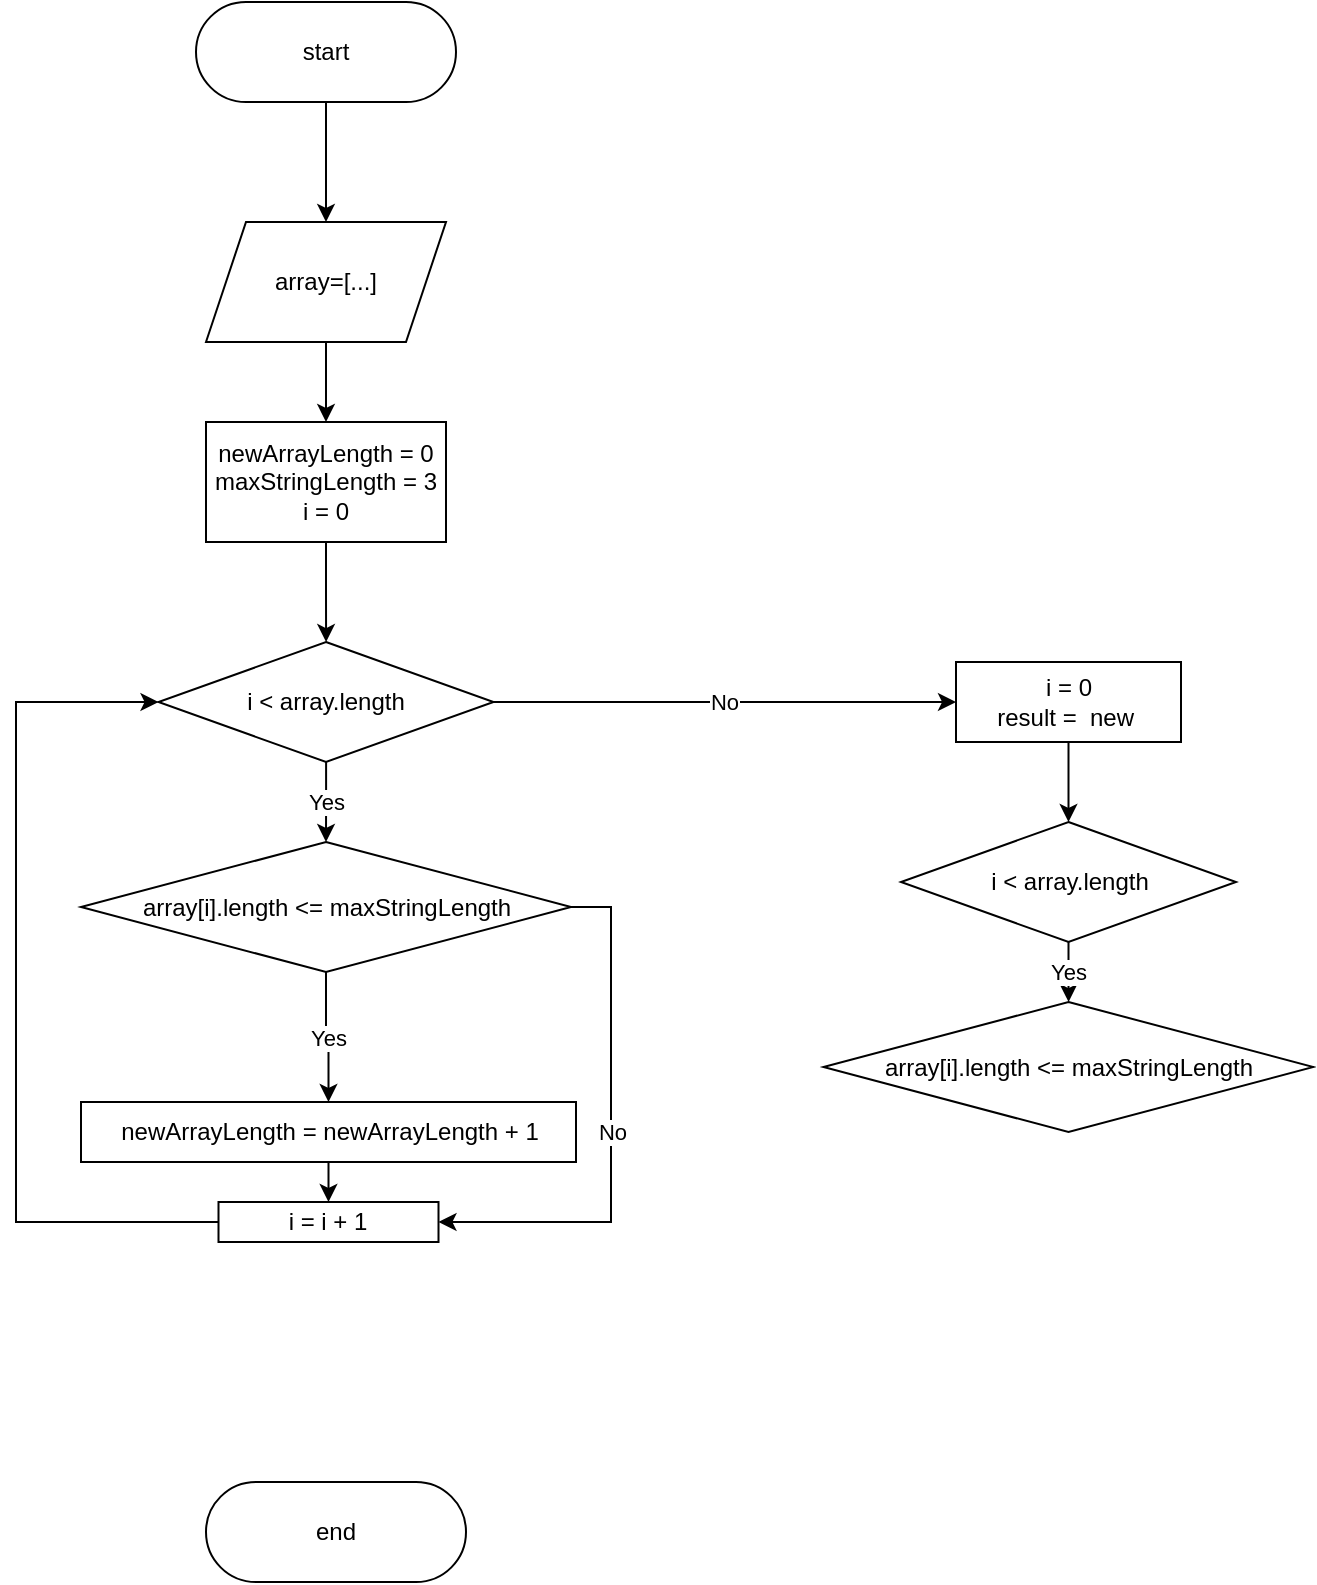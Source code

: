 <mxfile version="20.8.10" type="device"><diagram name="Страница 1" id="431Gfc_EyBHOeHeHF4US"><mxGraphModel dx="1674" dy="850" grid="1" gridSize="10" guides="1" tooltips="1" connect="1" arrows="1" fold="1" page="1" pageScale="1" pageWidth="827" pageHeight="1169" math="0" shadow="0"><root><mxCell id="0"/><mxCell id="1" parent="0"/><mxCell id="QpLYxoLKj-YjCqCJShZU-5" value="" style="edgeStyle=orthogonalEdgeStyle;rounded=0;orthogonalLoop=1;jettySize=auto;html=1;" edge="1" parent="1" source="QpLYxoLKj-YjCqCJShZU-1" target="QpLYxoLKj-YjCqCJShZU-3"><mxGeometry relative="1" as="geometry"/></mxCell><mxCell id="QpLYxoLKj-YjCqCJShZU-1" value="start" style="rounded=1;whiteSpace=wrap;html=1;arcSize=50;" vertex="1" parent="1"><mxGeometry x="320" y="60" width="130" height="50" as="geometry"/></mxCell><mxCell id="QpLYxoLKj-YjCqCJShZU-2" value="end" style="rounded=1;whiteSpace=wrap;html=1;arcSize=50;" vertex="1" parent="1"><mxGeometry x="325" y="800" width="130" height="50" as="geometry"/></mxCell><mxCell id="QpLYxoLKj-YjCqCJShZU-6" value="" style="edgeStyle=orthogonalEdgeStyle;rounded=0;orthogonalLoop=1;jettySize=auto;html=1;" edge="1" parent="1" source="QpLYxoLKj-YjCqCJShZU-3" target="QpLYxoLKj-YjCqCJShZU-4"><mxGeometry relative="1" as="geometry"/></mxCell><mxCell id="QpLYxoLKj-YjCqCJShZU-3" value="array=[...]" style="shape=parallelogram;perimeter=parallelogramPerimeter;whiteSpace=wrap;html=1;fixedSize=1;" vertex="1" parent="1"><mxGeometry x="325" y="170" width="120" height="60" as="geometry"/></mxCell><mxCell id="QpLYxoLKj-YjCqCJShZU-8" value="" style="edgeStyle=orthogonalEdgeStyle;rounded=0;orthogonalLoop=1;jettySize=auto;html=1;" edge="1" parent="1" source="QpLYxoLKj-YjCqCJShZU-4" target="QpLYxoLKj-YjCqCJShZU-7"><mxGeometry relative="1" as="geometry"/></mxCell><mxCell id="QpLYxoLKj-YjCqCJShZU-4" value="newArrayLength = 0&lt;br&gt;maxStringLength = 3&lt;br&gt;i = 0" style="rounded=0;whiteSpace=wrap;html=1;" vertex="1" parent="1"><mxGeometry x="325" y="270" width="120" height="60" as="geometry"/></mxCell><mxCell id="QpLYxoLKj-YjCqCJShZU-15" value="Yes" style="edgeStyle=orthogonalEdgeStyle;rounded=0;orthogonalLoop=1;jettySize=auto;html=1;" edge="1" parent="1" source="QpLYxoLKj-YjCqCJShZU-7" target="QpLYxoLKj-YjCqCJShZU-14"><mxGeometry relative="1" as="geometry"/></mxCell><mxCell id="QpLYxoLKj-YjCqCJShZU-27" value="No" style="edgeStyle=orthogonalEdgeStyle;rounded=0;orthogonalLoop=1;jettySize=auto;html=1;" edge="1" parent="1" source="QpLYxoLKj-YjCqCJShZU-7" target="QpLYxoLKj-YjCqCJShZU-26"><mxGeometry relative="1" as="geometry"/></mxCell><mxCell id="QpLYxoLKj-YjCqCJShZU-7" value="i &amp;lt; array.length" style="rhombus;whiteSpace=wrap;html=1;" vertex="1" parent="1"><mxGeometry x="301.25" y="380" width="167.5" height="60" as="geometry"/></mxCell><mxCell id="QpLYxoLKj-YjCqCJShZU-17" value="Yes" style="edgeStyle=orthogonalEdgeStyle;rounded=0;orthogonalLoop=1;jettySize=auto;html=1;" edge="1" parent="1" source="QpLYxoLKj-YjCqCJShZU-14" target="QpLYxoLKj-YjCqCJShZU-16"><mxGeometry relative="1" as="geometry"/></mxCell><mxCell id="QpLYxoLKj-YjCqCJShZU-22" value="No" style="edgeStyle=orthogonalEdgeStyle;rounded=0;orthogonalLoop=1;jettySize=auto;html=1;exitX=1;exitY=0.5;exitDx=0;exitDy=0;entryX=1;entryY=0.5;entryDx=0;entryDy=0;" edge="1" parent="1" source="QpLYxoLKj-YjCqCJShZU-14" target="QpLYxoLKj-YjCqCJShZU-20"><mxGeometry relative="1" as="geometry"/></mxCell><mxCell id="QpLYxoLKj-YjCqCJShZU-14" value="array[i].length &amp;lt;= maxStringLength" style="rhombus;whiteSpace=wrap;html=1;" vertex="1" parent="1"><mxGeometry x="262.5" y="480" width="245" height="65" as="geometry"/></mxCell><mxCell id="QpLYxoLKj-YjCqCJShZU-21" value="" style="edgeStyle=orthogonalEdgeStyle;rounded=0;orthogonalLoop=1;jettySize=auto;html=1;" edge="1" parent="1" source="QpLYxoLKj-YjCqCJShZU-16" target="QpLYxoLKj-YjCqCJShZU-20"><mxGeometry relative="1" as="geometry"/></mxCell><mxCell id="QpLYxoLKj-YjCqCJShZU-16" value="newArrayLength = newArrayLength + 1" style="rounded=0;whiteSpace=wrap;html=1;" vertex="1" parent="1"><mxGeometry x="262.5" y="610" width="247.5" height="30" as="geometry"/></mxCell><mxCell id="QpLYxoLKj-YjCqCJShZU-23" style="edgeStyle=orthogonalEdgeStyle;rounded=0;orthogonalLoop=1;jettySize=auto;html=1;exitX=0;exitY=0.5;exitDx=0;exitDy=0;entryX=0;entryY=0.5;entryDx=0;entryDy=0;" edge="1" parent="1" source="QpLYxoLKj-YjCqCJShZU-20" target="QpLYxoLKj-YjCqCJShZU-7"><mxGeometry relative="1" as="geometry"><Array as="points"><mxPoint x="230" y="670"/><mxPoint x="230" y="410"/></Array></mxGeometry></mxCell><mxCell id="QpLYxoLKj-YjCqCJShZU-20" value="i = i + 1" style="rounded=0;whiteSpace=wrap;html=1;" vertex="1" parent="1"><mxGeometry x="331.25" y="660" width="110" height="20" as="geometry"/></mxCell><mxCell id="QpLYxoLKj-YjCqCJShZU-30" value="Yes" style="edgeStyle=orthogonalEdgeStyle;rounded=0;orthogonalLoop=1;jettySize=auto;html=1;" edge="1" parent="1" source="QpLYxoLKj-YjCqCJShZU-25" target="QpLYxoLKj-YjCqCJShZU-29"><mxGeometry relative="1" as="geometry"/></mxCell><mxCell id="QpLYxoLKj-YjCqCJShZU-25" value="i &amp;lt; array.length" style="rhombus;whiteSpace=wrap;html=1;" vertex="1" parent="1"><mxGeometry x="672.5" y="470" width="167.5" height="60" as="geometry"/></mxCell><mxCell id="QpLYxoLKj-YjCqCJShZU-28" value="" style="edgeStyle=orthogonalEdgeStyle;rounded=0;orthogonalLoop=1;jettySize=auto;html=1;" edge="1" parent="1" source="QpLYxoLKj-YjCqCJShZU-26" target="QpLYxoLKj-YjCqCJShZU-25"><mxGeometry relative="1" as="geometry"/></mxCell><mxCell id="QpLYxoLKj-YjCqCJShZU-26" value="i = 0&lt;br&gt;result =&amp;nbsp; new&amp;nbsp;" style="rounded=0;whiteSpace=wrap;html=1;" vertex="1" parent="1"><mxGeometry x="700" y="390" width="112.5" height="40" as="geometry"/></mxCell><mxCell id="QpLYxoLKj-YjCqCJShZU-29" value="array[i].length &amp;lt;= maxStringLength" style="rhombus;whiteSpace=wrap;html=1;" vertex="1" parent="1"><mxGeometry x="633.75" y="560" width="245" height="65" as="geometry"/></mxCell></root></mxGraphModel></diagram></mxfile>